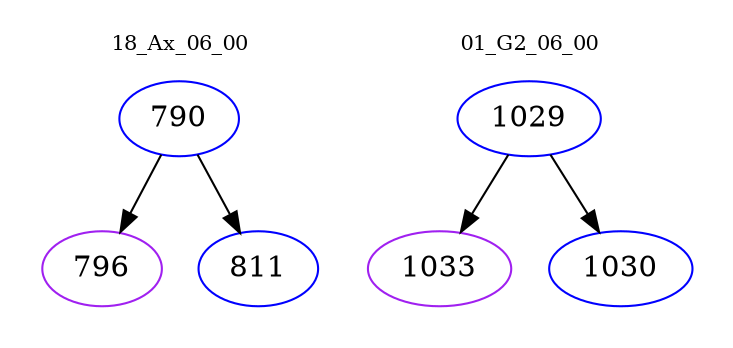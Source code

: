 digraph{
subgraph cluster_0 {
color = white
label = "18_Ax_06_00";
fontsize=10;
T0_790 [label="790", color="blue"]
T0_790 -> T0_796 [color="black"]
T0_796 [label="796", color="purple"]
T0_790 -> T0_811 [color="black"]
T0_811 [label="811", color="blue"]
}
subgraph cluster_1 {
color = white
label = "01_G2_06_00";
fontsize=10;
T1_1029 [label="1029", color="blue"]
T1_1029 -> T1_1033 [color="black"]
T1_1033 [label="1033", color="purple"]
T1_1029 -> T1_1030 [color="black"]
T1_1030 [label="1030", color="blue"]
}
}
